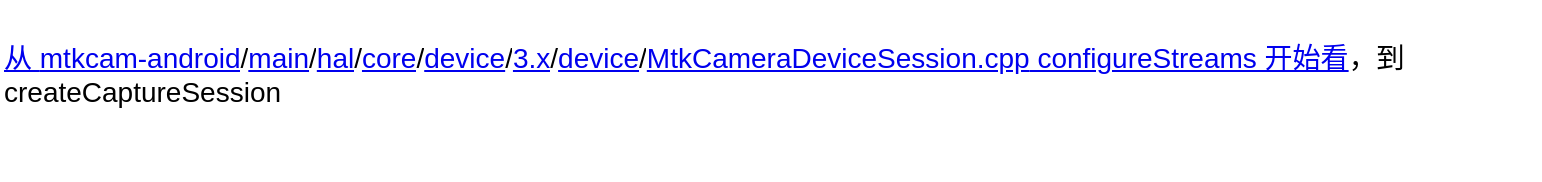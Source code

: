 <mxfile version="27.0.6">
  <diagram name="第 1 页" id="Ver2i_BrW1_E4wpHf92U">
    <mxGraphModel dx="1426" dy="751" grid="1" gridSize="10" guides="1" tooltips="1" connect="1" arrows="1" fold="1" page="1" pageScale="1" pageWidth="827" pageHeight="1169" math="0" shadow="0">
      <root>
        <mxCell id="0" />
        <mxCell id="1" parent="0" />
        <UserObject label="&lt;div style=&quot;font-size: 14px; font-weight: normal;&quot;&gt;&lt;p&gt;&lt;span style=&quot;background-color: rgb(255, 255, 255);&quot;&gt;&lt;a href=&quot;http://10.2.12.151/Burberry_DEV19/xref/ALPS_150_MP0_VP0002_1555_dvlp/vendor/mediatek/proprietary/hardware/mtkcam-android/&quot; style=&quot;background-color: rgb(255, 255, 255);&quot;&gt;从 &lt;/a&gt;&lt;/span&gt;&lt;span style=&quot;background-color: rgb(255, 255, 255);&quot;&gt;&lt;a href=&quot;http://10.2.12.151/Burberry_DEV19/xref/ALPS_150_MP0_VP0002_1555_dvlp/vendor/mediatek/proprietary/hardware/mtkcam-android/&quot; style=&quot;background-color: rgb(255, 255, 255);&quot;&gt;mtkcam-android&lt;/a&gt;&lt;/span&gt;&lt;span style=&quot;background-color: rgb(255, 255, 255);&quot;&gt;/&lt;/span&gt;&lt;span style=&quot;background-color: rgb(255, 255, 255);&quot;&gt;&lt;a href=&quot;http://10.2.12.151/Burberry_DEV19/xref/ALPS_150_MP0_VP0002_1555_dvlp/vendor/mediatek/proprietary/hardware/mtkcam-android/main/&quot; style=&quot;background-color: rgb(255, 255, 255);&quot;&gt;main&lt;/a&gt;&lt;/span&gt;&lt;span style=&quot;background-color: rgb(255, 255, 255);&quot;&gt;/&lt;/span&gt;&lt;span style=&quot;background-color: rgb(255, 255, 255);&quot;&gt;&lt;a href=&quot;http://10.2.12.151/Burberry_DEV19/xref/ALPS_150_MP0_VP0002_1555_dvlp/vendor/mediatek/proprietary/hardware/mtkcam-android/main/hal/&quot; style=&quot;background-color: rgb(255, 255, 255);&quot;&gt;hal&lt;/a&gt;&lt;/span&gt;&lt;span style=&quot;background-color: rgb(255, 255, 255);&quot;&gt;/&lt;/span&gt;&lt;span style=&quot;background-color: rgb(255, 255, 255);&quot;&gt;&lt;a href=&quot;http://10.2.12.151/Burberry_DEV19/xref/ALPS_150_MP0_VP0002_1555_dvlp/vendor/mediatek/proprietary/hardware/mtkcam-android/main/hal/core/&quot; style=&quot;background-color: rgb(255, 255, 255);&quot;&gt;core&lt;/a&gt;&lt;/span&gt;&lt;span style=&quot;background-color: rgb(255, 255, 255);&quot;&gt;/&lt;/span&gt;&lt;span style=&quot;background-color: rgb(255, 255, 255);&quot;&gt;&lt;a href=&quot;http://10.2.12.151/Burberry_DEV19/xref/ALPS_150_MP0_VP0002_1555_dvlp/vendor/mediatek/proprietary/hardware/mtkcam-android/main/hal/core/device/&quot; style=&quot;background-color: rgb(255, 255, 255);&quot;&gt;device&lt;/a&gt;&lt;/span&gt;&lt;span style=&quot;background-color: rgb(255, 255, 255);&quot;&gt;/&lt;/span&gt;&lt;span style=&quot;background-color: rgb(255, 255, 255);&quot;&gt;&lt;a href=&quot;http://10.2.12.151/Burberry_DEV19/xref/ALPS_150_MP0_VP0002_1555_dvlp/vendor/mediatek/proprietary/hardware/mtkcam-android/main/hal/core/device/3.x/&quot; style=&quot;background-color: rgb(255, 255, 255);&quot;&gt;3.x&lt;/a&gt;&lt;/span&gt;&lt;span style=&quot;background-color: rgb(255, 255, 255);&quot;&gt;/&lt;/span&gt;&lt;span style=&quot;background-color: rgb(255, 255, 255);&quot;&gt;&lt;a href=&quot;http://10.2.12.151/Burberry_DEV19/xref/ALPS_150_MP0_VP0002_1555_dvlp/vendor/mediatek/proprietary/hardware/mtkcam-android/main/hal/core/device/3.x/device/&quot; style=&quot;background-color: rgb(255, 255, 255);&quot;&gt;device&lt;/a&gt;&lt;/span&gt;&lt;span style=&quot;background-color: rgb(255, 255, 255);&quot;&gt;/&lt;/span&gt;&lt;span style=&quot;background-color: rgb(255, 255, 255);&quot;&gt;&lt;a href=&quot;http://10.2.12.151/Burberry_DEV19/xref/ALPS_150_MP0_VP0002_1555_dvlp/vendor/mediatek/proprietary/hardware/mtkcam-android/main/hal/core/device/3.x/device/MtkCameraDeviceSession.cpp&quot; style=&quot;background-color: rgb(255, 255, 255);&quot;&gt;MtkCameraDeviceSession.cpp&lt;/a&gt;&lt;/span&gt;&lt;span style=&quot;background-color: rgb(255, 255, 255);&quot;&gt;&lt;a href=&quot;http://10.2.12.151/Burberry_DEV19/xref/ALPS_150_MP0_VP0002_1555_dvlp/vendor/mediatek/proprietary/hardware/mtkcam-android/main/hal/core/device/3.x/device/MtkCameraDeviceSession.cpp&quot; style=&quot;background-color: rgb(255, 255, 255);&quot;&gt; configureStreams 开始看&lt;/a&gt;，到 createCaptureSession&lt;/span&gt;&lt;/p&gt;&lt;/div&gt;&lt;span style=&quot;white-space:pre-wrap;&quot;&gt;&lt;/span&gt;" link="&lt;div style=&quot;font-size:14px;font-weight:normal;color:rgba(31,35,41,1.0);&quot;&gt;&lt;p&gt;&lt;span style=&quot;color:rgba(32,48,162,1.0);background-color:rgba(255,255,255,1.0);&quot;&gt;&lt;a style=&quot;color:rgba(32,48,162,1.0);background-color:rgba(255,255,255,1.0);&quot; href=&quot;http://10.2.12.151/Burberry_DEV19/xref/ALPS_150_MP0_VP0002_1555_dvlp/vendor/mediatek/proprietary/hardware/mtkcam-android/&quot;&gt;从 &lt;/a&gt;&lt;/span&gt;&lt;span style=&quot;color:rgba(32,48,162,1.0);background-color:rgba(255,255,255,1.0);&quot;&gt;&lt;a style=&quot;color:rgba(32,48,162,1.0);background-color:rgba(255,255,255,1.0);&quot; href=&quot;http://10.2.12.151/Burberry_DEV19/xref/ALPS_150_MP0_VP0002_1555_dvlp/vendor/mediatek/proprietary/hardware/mtkcam-android/&quot;&gt;mtkcam-android&lt;/a&gt;&lt;/span&gt;&lt;span style=&quot;color:rgba(0,0,0,1.0);background-color:rgba(255,255,255,1.0);&quot;&gt;/&lt;/span&gt;&lt;span style=&quot;color:rgba(32,48,162,1.0);background-color:rgba(255,255,255,1.0);&quot;&gt;&lt;a style=&quot;color:rgba(32,48,162,1.0);background-color:rgba(255,255,255,1.0);&quot; href=&quot;http://10.2.12.151/Burberry_DEV19/xref/ALPS_150_MP0_VP0002_1555_dvlp/vendor/mediatek/proprietary/hardware/mtkcam-android/main/&quot;&gt;main&lt;/a&gt;&lt;/span&gt;&lt;span style=&quot;color:rgba(0,0,0,1.0);background-color:rgba(255,255,255,1.0);&quot;&gt;/&lt;/span&gt;&lt;span style=&quot;color:rgba(32,48,162,1.0);background-color:rgba(255,255,255,1.0);&quot;&gt;&lt;a style=&quot;color:rgba(32,48,162,1.0);background-color:rgba(255,255,255,1.0);&quot; href=&quot;http://10.2.12.151/Burberry_DEV19/xref/ALPS_150_MP0_VP0002_1555_dvlp/vendor/mediatek/proprietary/hardware/mtkcam-android/main/hal/&quot;&gt;hal&lt;/a&gt;&lt;/span&gt;&lt;span style=&quot;color:rgba(0,0,0,1.0);background-color:rgba(255,255,255,1.0);&quot;&gt;/&lt;/span&gt;&lt;span style=&quot;color:rgba(32,48,162,1.0);background-color:rgba(255,255,255,1.0);&quot;&gt;&lt;a style=&quot;color:rgba(32,48,162,1.0);background-color:rgba(255,255,255,1.0);&quot; href=&quot;http://10.2.12.151/Burberry_DEV19/xref/ALPS_150_MP0_VP0002_1555_dvlp/vendor/mediatek/proprietary/hardware/mtkcam-android/main/hal/core/&quot;&gt;core&lt;/a&gt;&lt;/span&gt;&lt;span style=&quot;color:rgba(0,0,0,1.0);background-color:rgba(255,255,255,1.0);&quot;&gt;/&lt;/span&gt;&lt;span style=&quot;color:rgba(32,48,162,1.0);background-color:rgba(255,255,255,1.0);&quot;&gt;&lt;a style=&quot;color:rgba(32,48,162,1.0);background-color:rgba(255,255,255,1.0);&quot; href=&quot;http://10.2.12.151/Burberry_DEV19/xref/ALPS_150_MP0_VP0002_1555_dvlp/vendor/mediatek/proprietary/hardware/mtkcam-android/main/hal/core/device/&quot;&gt;device&lt;/a&gt;&lt;/span&gt;&lt;span style=&quot;color:rgba(0,0,0,1.0);background-color:rgba(255,255,255,1.0);&quot;&gt;/&lt;/span&gt;&lt;span style=&quot;color:rgba(32,48,162,1.0);background-color:rgba(255,255,255,1.0);&quot;&gt;&lt;a style=&quot;color:rgba(32,48,162,1.0);background-color:rgba(255,255,255,1.0);&quot; href=&quot;http://10.2.12.151/Burberry_DEV19/xref/ALPS_150_MP0_VP0002_1555_dvlp/vendor/mediatek/proprietary/hardware/mtkcam-android/main/hal/core/device/3.x/&quot;&gt;3.x&lt;/a&gt;&lt;/span&gt;&lt;span style=&quot;color:rgba(0,0,0,1.0);background-color:rgba(255,255,255,1.0);&quot;&gt;/&lt;/span&gt;&lt;span style=&quot;color:rgba(32,48,162,1.0);background-color:rgba(255,255,255,1.0);&quot;&gt;&lt;a style=&quot;color:rgba(32,48,162,1.0);background-color:rgba(255,255,255,1.0);&quot; href=&quot;http://10.2.12.151/Burberry_DEV19/xref/ALPS_150_MP0_VP0002_1555_dvlp/vendor/mediatek/proprietary/hardware/mtkcam-android/main/hal/core/device/3.x/device/&quot;&gt;device&lt;/a&gt;&lt;/span&gt;&lt;span style=&quot;color:rgba(0,0,0,1.0);background-color:rgba(255,255,255,1.0);&quot;&gt;/&lt;/span&gt;&lt;span style=&quot;color:rgba(32,48,162,1.0);background-color:rgba(255,255,255,1.0);&quot;&gt;&lt;a style=&quot;color:rgba(32,48,162,1.0);background-color:rgba(255,255,255,1.0);&quot; href=&quot;http://10.2.12.151/Burberry_DEV19/xref/ALPS_150_MP0_VP0002_1555_dvlp/vendor/mediatek/proprietary/hardware/mtkcam-android/main/hal/core/device/3.x/device/MtkCameraDeviceSession.cpp&quot;&gt;MtkCameraDeviceSession.cpp&lt;/a&gt;&lt;/span&gt;&lt;span style=&quot;color:rgba(32,48,162,1.0);background-color:rgba(255,255,255,1.0);&quot;&gt;&lt;a style=&quot;color:rgba(32,48,162,1.0);background-color:rgba(255,255,255,1.0);&quot; href=&quot;http://10.2.12.151/Burberry_DEV19/xref/ALPS_150_MP0_VP0002_1555_dvlp/vendor/mediatek/proprietary/hardware/mtkcam-android/main/hal/core/device/3.x/device/MtkCameraDeviceSession.cpp&quot;&gt; configureStreams 开始看&lt;/a&gt;&lt;/span&gt;&lt;/p&gt;&lt;/div&gt;&lt;span style=&quot;white-space:pre-wrap;&quot;&gt;&lt;/span&gt;" id="SvlD7Iiz4jd9U657T9eO-2">
          <mxCell style="text;whiteSpace=wrap;html=1;fontColor=default;" parent="1" vertex="1">
            <mxGeometry x="151" y="50" width="770" height="90" as="geometry" />
          </mxCell>
        </UserObject>
      </root>
    </mxGraphModel>
  </diagram>
</mxfile>
